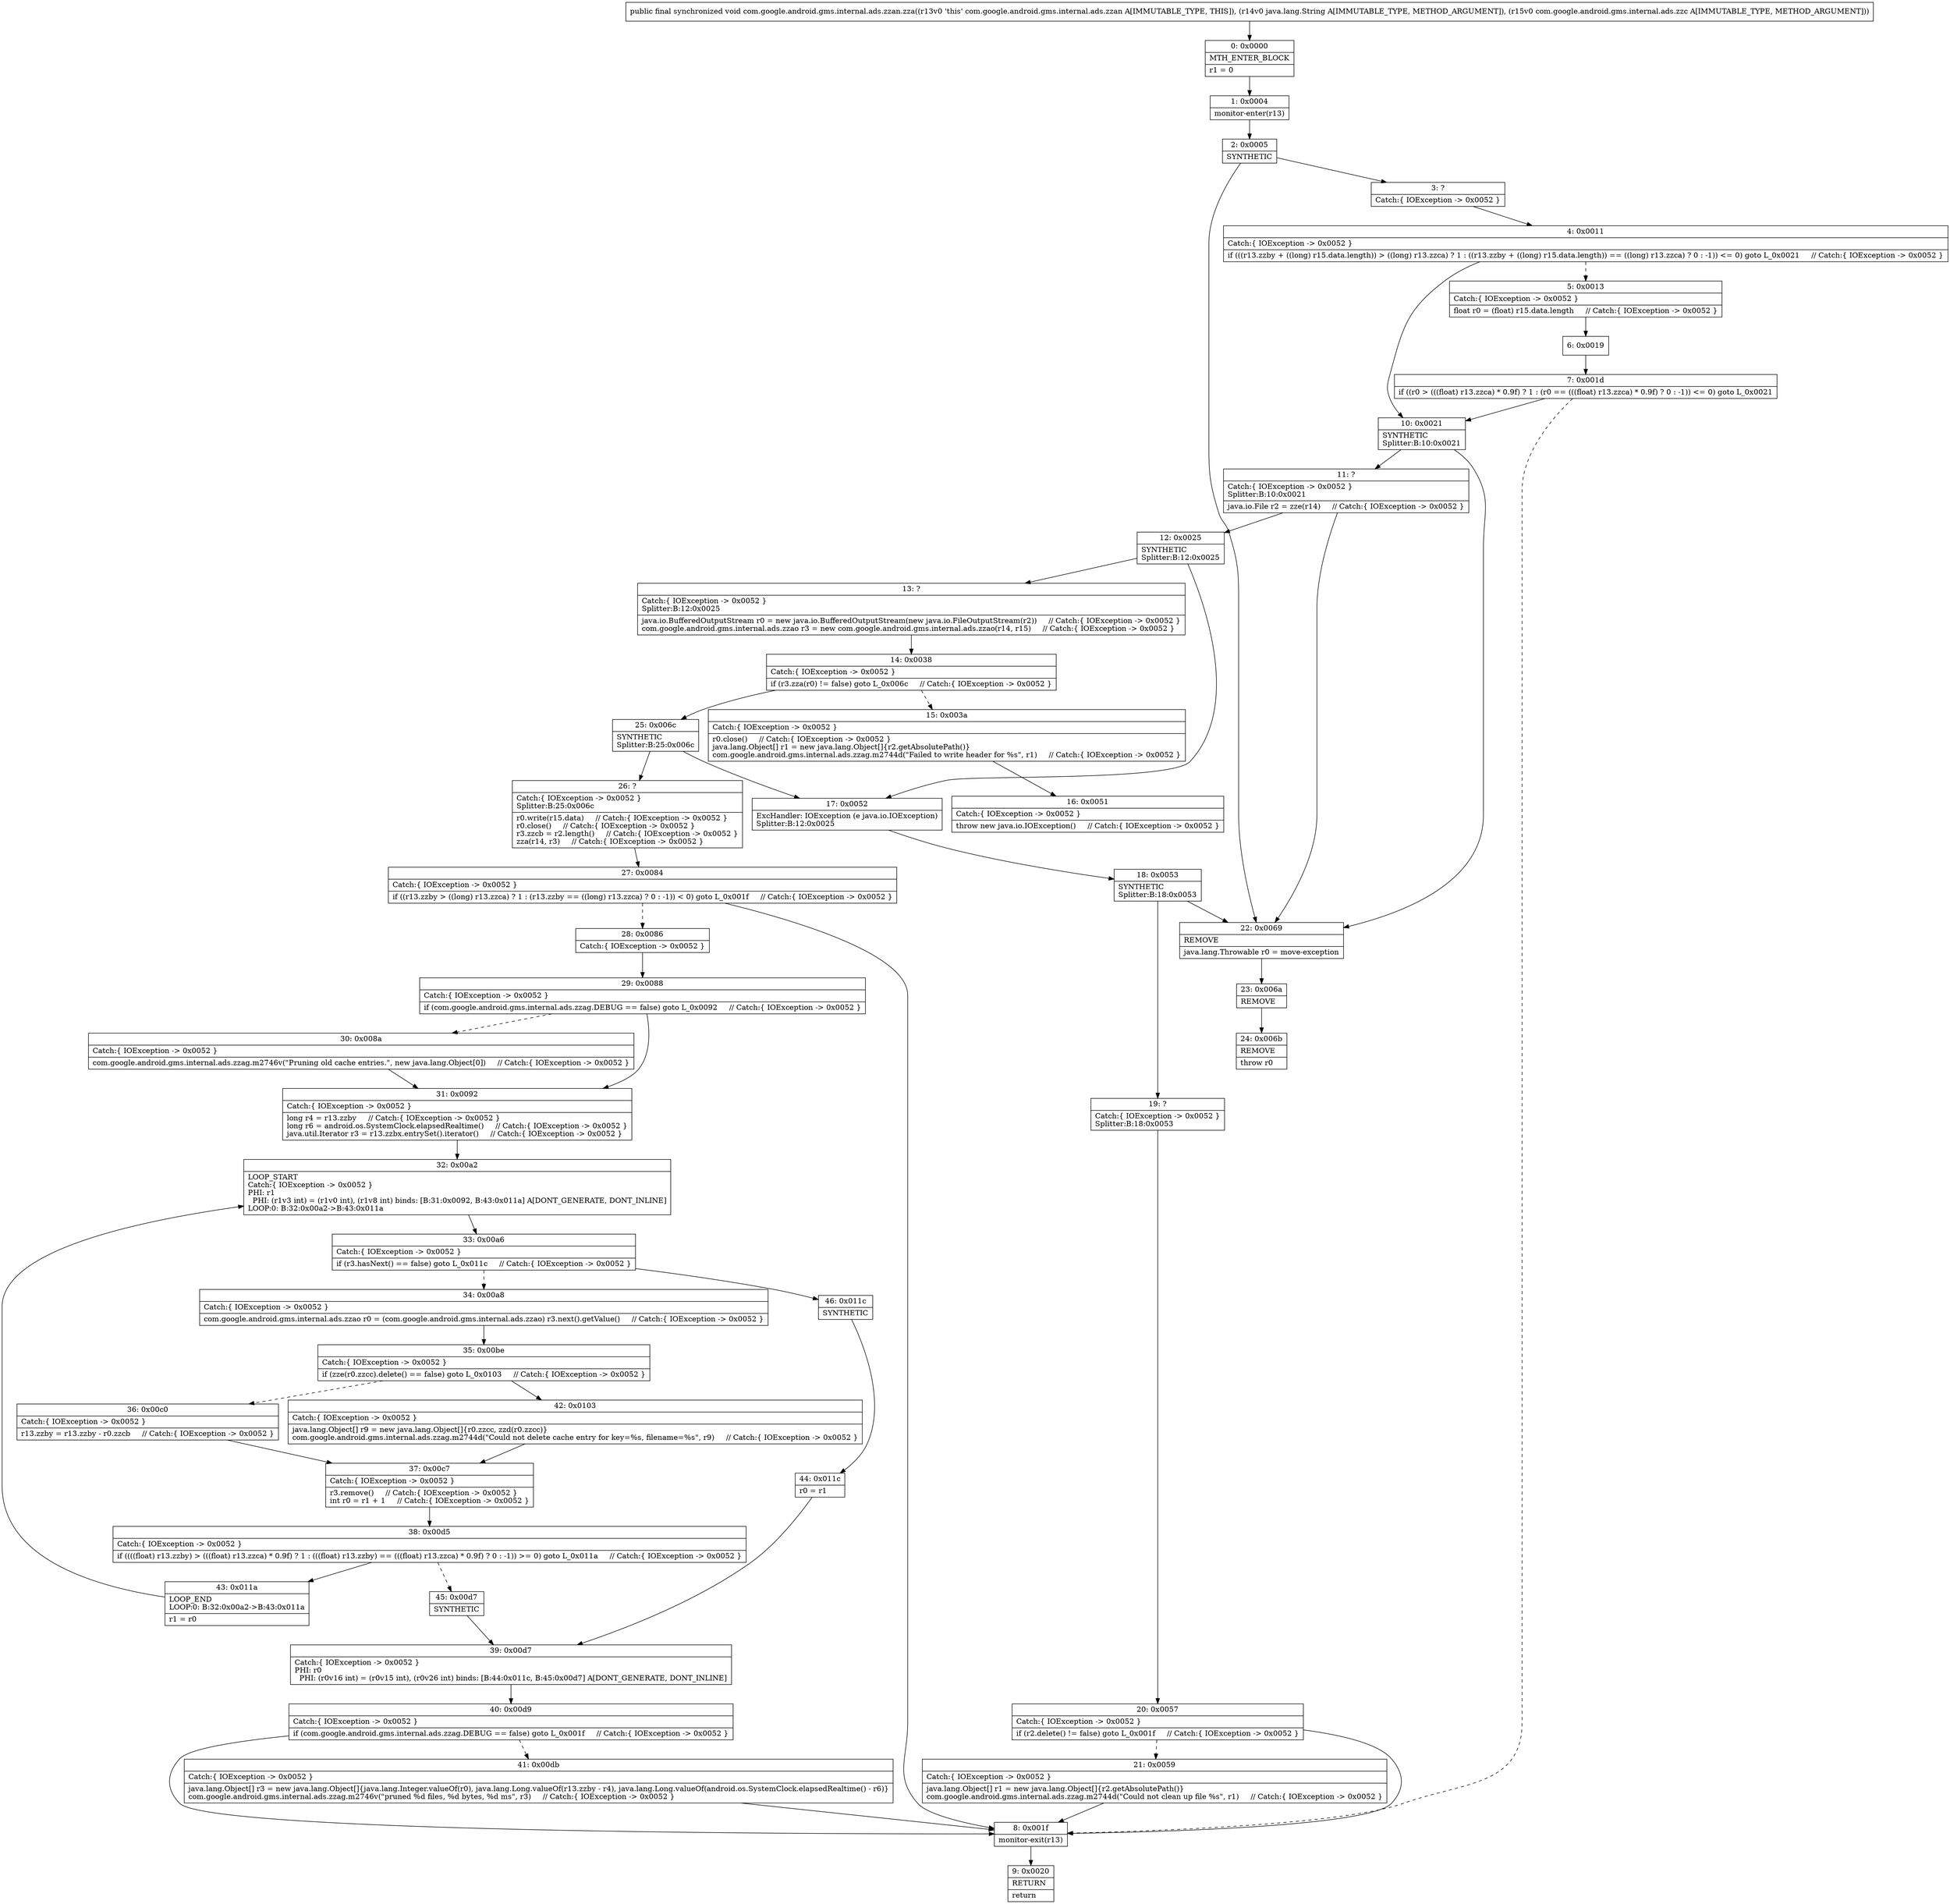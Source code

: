 digraph "CFG forcom.google.android.gms.internal.ads.zzan.zza(Ljava\/lang\/String;Lcom\/google\/android\/gms\/internal\/ads\/zzc;)V" {
Node_0 [shape=record,label="{0\:\ 0x0000|MTH_ENTER_BLOCK\l|r1 = 0\l}"];
Node_1 [shape=record,label="{1\:\ 0x0004|monitor\-enter(r13)\l}"];
Node_2 [shape=record,label="{2\:\ 0x0005|SYNTHETIC\l}"];
Node_3 [shape=record,label="{3\:\ ?|Catch:\{ IOException \-\> 0x0052 \}\l}"];
Node_4 [shape=record,label="{4\:\ 0x0011|Catch:\{ IOException \-\> 0x0052 \}\l|if (((r13.zzby + ((long) r15.data.length)) \> ((long) r13.zzca) ? 1 : ((r13.zzby + ((long) r15.data.length)) == ((long) r13.zzca) ? 0 : \-1)) \<= 0) goto L_0x0021     \/\/ Catch:\{ IOException \-\> 0x0052 \}\l}"];
Node_5 [shape=record,label="{5\:\ 0x0013|Catch:\{ IOException \-\> 0x0052 \}\l|float r0 = (float) r15.data.length     \/\/ Catch:\{ IOException \-\> 0x0052 \}\l}"];
Node_6 [shape=record,label="{6\:\ 0x0019}"];
Node_7 [shape=record,label="{7\:\ 0x001d|if ((r0 \> (((float) r13.zzca) * 0.9f) ? 1 : (r0 == (((float) r13.zzca) * 0.9f) ? 0 : \-1)) \<= 0) goto L_0x0021\l}"];
Node_8 [shape=record,label="{8\:\ 0x001f|monitor\-exit(r13)\l}"];
Node_9 [shape=record,label="{9\:\ 0x0020|RETURN\l|return\l}"];
Node_10 [shape=record,label="{10\:\ 0x0021|SYNTHETIC\lSplitter:B:10:0x0021\l}"];
Node_11 [shape=record,label="{11\:\ ?|Catch:\{ IOException \-\> 0x0052 \}\lSplitter:B:10:0x0021\l|java.io.File r2 = zze(r14)     \/\/ Catch:\{ IOException \-\> 0x0052 \}\l}"];
Node_12 [shape=record,label="{12\:\ 0x0025|SYNTHETIC\lSplitter:B:12:0x0025\l}"];
Node_13 [shape=record,label="{13\:\ ?|Catch:\{ IOException \-\> 0x0052 \}\lSplitter:B:12:0x0025\l|java.io.BufferedOutputStream r0 = new java.io.BufferedOutputStream(new java.io.FileOutputStream(r2))     \/\/ Catch:\{ IOException \-\> 0x0052 \}\lcom.google.android.gms.internal.ads.zzao r3 = new com.google.android.gms.internal.ads.zzao(r14, r15)     \/\/ Catch:\{ IOException \-\> 0x0052 \}\l}"];
Node_14 [shape=record,label="{14\:\ 0x0038|Catch:\{ IOException \-\> 0x0052 \}\l|if (r3.zza(r0) != false) goto L_0x006c     \/\/ Catch:\{ IOException \-\> 0x0052 \}\l}"];
Node_15 [shape=record,label="{15\:\ 0x003a|Catch:\{ IOException \-\> 0x0052 \}\l|r0.close()     \/\/ Catch:\{ IOException \-\> 0x0052 \}\ljava.lang.Object[] r1 = new java.lang.Object[]\{r2.getAbsolutePath()\}\lcom.google.android.gms.internal.ads.zzag.m2744d(\"Failed to write header for %s\", r1)     \/\/ Catch:\{ IOException \-\> 0x0052 \}\l}"];
Node_16 [shape=record,label="{16\:\ 0x0051|Catch:\{ IOException \-\> 0x0052 \}\l|throw new java.io.IOException()     \/\/ Catch:\{ IOException \-\> 0x0052 \}\l}"];
Node_17 [shape=record,label="{17\:\ 0x0052|ExcHandler: IOException (e java.io.IOException)\lSplitter:B:12:0x0025\l}"];
Node_18 [shape=record,label="{18\:\ 0x0053|SYNTHETIC\lSplitter:B:18:0x0053\l}"];
Node_19 [shape=record,label="{19\:\ ?|Catch:\{ IOException \-\> 0x0052 \}\lSplitter:B:18:0x0053\l}"];
Node_20 [shape=record,label="{20\:\ 0x0057|Catch:\{ IOException \-\> 0x0052 \}\l|if (r2.delete() != false) goto L_0x001f     \/\/ Catch:\{ IOException \-\> 0x0052 \}\l}"];
Node_21 [shape=record,label="{21\:\ 0x0059|Catch:\{ IOException \-\> 0x0052 \}\l|java.lang.Object[] r1 = new java.lang.Object[]\{r2.getAbsolutePath()\}\lcom.google.android.gms.internal.ads.zzag.m2744d(\"Could not clean up file %s\", r1)     \/\/ Catch:\{ IOException \-\> 0x0052 \}\l}"];
Node_22 [shape=record,label="{22\:\ 0x0069|REMOVE\l|java.lang.Throwable r0 = move\-exception\l}"];
Node_23 [shape=record,label="{23\:\ 0x006a|REMOVE\l}"];
Node_24 [shape=record,label="{24\:\ 0x006b|REMOVE\l|throw r0\l}"];
Node_25 [shape=record,label="{25\:\ 0x006c|SYNTHETIC\lSplitter:B:25:0x006c\l}"];
Node_26 [shape=record,label="{26\:\ ?|Catch:\{ IOException \-\> 0x0052 \}\lSplitter:B:25:0x006c\l|r0.write(r15.data)     \/\/ Catch:\{ IOException \-\> 0x0052 \}\lr0.close()     \/\/ Catch:\{ IOException \-\> 0x0052 \}\lr3.zzcb = r2.length()     \/\/ Catch:\{ IOException \-\> 0x0052 \}\lzza(r14, r3)     \/\/ Catch:\{ IOException \-\> 0x0052 \}\l}"];
Node_27 [shape=record,label="{27\:\ 0x0084|Catch:\{ IOException \-\> 0x0052 \}\l|if ((r13.zzby \> ((long) r13.zzca) ? 1 : (r13.zzby == ((long) r13.zzca) ? 0 : \-1)) \< 0) goto L_0x001f     \/\/ Catch:\{ IOException \-\> 0x0052 \}\l}"];
Node_28 [shape=record,label="{28\:\ 0x0086|Catch:\{ IOException \-\> 0x0052 \}\l}"];
Node_29 [shape=record,label="{29\:\ 0x0088|Catch:\{ IOException \-\> 0x0052 \}\l|if (com.google.android.gms.internal.ads.zzag.DEBUG == false) goto L_0x0092     \/\/ Catch:\{ IOException \-\> 0x0052 \}\l}"];
Node_30 [shape=record,label="{30\:\ 0x008a|Catch:\{ IOException \-\> 0x0052 \}\l|com.google.android.gms.internal.ads.zzag.m2746v(\"Pruning old cache entries.\", new java.lang.Object[0])     \/\/ Catch:\{ IOException \-\> 0x0052 \}\l}"];
Node_31 [shape=record,label="{31\:\ 0x0092|Catch:\{ IOException \-\> 0x0052 \}\l|long r4 = r13.zzby     \/\/ Catch:\{ IOException \-\> 0x0052 \}\llong r6 = android.os.SystemClock.elapsedRealtime()     \/\/ Catch:\{ IOException \-\> 0x0052 \}\ljava.util.Iterator r3 = r13.zzbx.entrySet().iterator()     \/\/ Catch:\{ IOException \-\> 0x0052 \}\l}"];
Node_32 [shape=record,label="{32\:\ 0x00a2|LOOP_START\lCatch:\{ IOException \-\> 0x0052 \}\lPHI: r1 \l  PHI: (r1v3 int) = (r1v0 int), (r1v8 int) binds: [B:31:0x0092, B:43:0x011a] A[DONT_GENERATE, DONT_INLINE]\lLOOP:0: B:32:0x00a2\-\>B:43:0x011a\l}"];
Node_33 [shape=record,label="{33\:\ 0x00a6|Catch:\{ IOException \-\> 0x0052 \}\l|if (r3.hasNext() == false) goto L_0x011c     \/\/ Catch:\{ IOException \-\> 0x0052 \}\l}"];
Node_34 [shape=record,label="{34\:\ 0x00a8|Catch:\{ IOException \-\> 0x0052 \}\l|com.google.android.gms.internal.ads.zzao r0 = (com.google.android.gms.internal.ads.zzao) r3.next().getValue()     \/\/ Catch:\{ IOException \-\> 0x0052 \}\l}"];
Node_35 [shape=record,label="{35\:\ 0x00be|Catch:\{ IOException \-\> 0x0052 \}\l|if (zze(r0.zzcc).delete() == false) goto L_0x0103     \/\/ Catch:\{ IOException \-\> 0x0052 \}\l}"];
Node_36 [shape=record,label="{36\:\ 0x00c0|Catch:\{ IOException \-\> 0x0052 \}\l|r13.zzby = r13.zzby \- r0.zzcb     \/\/ Catch:\{ IOException \-\> 0x0052 \}\l}"];
Node_37 [shape=record,label="{37\:\ 0x00c7|Catch:\{ IOException \-\> 0x0052 \}\l|r3.remove()     \/\/ Catch:\{ IOException \-\> 0x0052 \}\lint r0 = r1 + 1     \/\/ Catch:\{ IOException \-\> 0x0052 \}\l}"];
Node_38 [shape=record,label="{38\:\ 0x00d5|Catch:\{ IOException \-\> 0x0052 \}\l|if ((((float) r13.zzby) \> (((float) r13.zzca) * 0.9f) ? 1 : (((float) r13.zzby) == (((float) r13.zzca) * 0.9f) ? 0 : \-1)) \>= 0) goto L_0x011a     \/\/ Catch:\{ IOException \-\> 0x0052 \}\l}"];
Node_39 [shape=record,label="{39\:\ 0x00d7|Catch:\{ IOException \-\> 0x0052 \}\lPHI: r0 \l  PHI: (r0v16 int) = (r0v15 int), (r0v26 int) binds: [B:44:0x011c, B:45:0x00d7] A[DONT_GENERATE, DONT_INLINE]\l}"];
Node_40 [shape=record,label="{40\:\ 0x00d9|Catch:\{ IOException \-\> 0x0052 \}\l|if (com.google.android.gms.internal.ads.zzag.DEBUG == false) goto L_0x001f     \/\/ Catch:\{ IOException \-\> 0x0052 \}\l}"];
Node_41 [shape=record,label="{41\:\ 0x00db|Catch:\{ IOException \-\> 0x0052 \}\l|java.lang.Object[] r3 = new java.lang.Object[]\{java.lang.Integer.valueOf(r0), java.lang.Long.valueOf(r13.zzby \- r4), java.lang.Long.valueOf(android.os.SystemClock.elapsedRealtime() \- r6)\}\lcom.google.android.gms.internal.ads.zzag.m2746v(\"pruned %d files, %d bytes, %d ms\", r3)     \/\/ Catch:\{ IOException \-\> 0x0052 \}\l}"];
Node_42 [shape=record,label="{42\:\ 0x0103|Catch:\{ IOException \-\> 0x0052 \}\l|java.lang.Object[] r9 = new java.lang.Object[]\{r0.zzcc, zzd(r0.zzcc)\}\lcom.google.android.gms.internal.ads.zzag.m2744d(\"Could not delete cache entry for key=%s, filename=%s\", r9)     \/\/ Catch:\{ IOException \-\> 0x0052 \}\l}"];
Node_43 [shape=record,label="{43\:\ 0x011a|LOOP_END\lLOOP:0: B:32:0x00a2\-\>B:43:0x011a\l|r1 = r0\l}"];
Node_44 [shape=record,label="{44\:\ 0x011c|r0 = r1\l}"];
Node_45 [shape=record,label="{45\:\ 0x00d7|SYNTHETIC\l}"];
Node_46 [shape=record,label="{46\:\ 0x011c|SYNTHETIC\l}"];
MethodNode[shape=record,label="{public final synchronized void com.google.android.gms.internal.ads.zzan.zza((r13v0 'this' com.google.android.gms.internal.ads.zzan A[IMMUTABLE_TYPE, THIS]), (r14v0 java.lang.String A[IMMUTABLE_TYPE, METHOD_ARGUMENT]), (r15v0 com.google.android.gms.internal.ads.zzc A[IMMUTABLE_TYPE, METHOD_ARGUMENT])) }"];
MethodNode -> Node_0;
Node_0 -> Node_1;
Node_1 -> Node_2;
Node_2 -> Node_3;
Node_2 -> Node_22;
Node_3 -> Node_4;
Node_4 -> Node_5[style=dashed];
Node_4 -> Node_10;
Node_5 -> Node_6;
Node_6 -> Node_7;
Node_7 -> Node_8[style=dashed];
Node_7 -> Node_10;
Node_8 -> Node_9;
Node_10 -> Node_11;
Node_10 -> Node_22;
Node_11 -> Node_22;
Node_11 -> Node_12;
Node_12 -> Node_13;
Node_12 -> Node_17;
Node_13 -> Node_14;
Node_14 -> Node_15[style=dashed];
Node_14 -> Node_25;
Node_15 -> Node_16;
Node_17 -> Node_18;
Node_18 -> Node_19;
Node_18 -> Node_22;
Node_19 -> Node_20;
Node_20 -> Node_8;
Node_20 -> Node_21[style=dashed];
Node_21 -> Node_8;
Node_22 -> Node_23;
Node_23 -> Node_24;
Node_25 -> Node_26;
Node_25 -> Node_17;
Node_26 -> Node_27;
Node_27 -> Node_8;
Node_27 -> Node_28[style=dashed];
Node_28 -> Node_29;
Node_29 -> Node_30[style=dashed];
Node_29 -> Node_31;
Node_30 -> Node_31;
Node_31 -> Node_32;
Node_32 -> Node_33;
Node_33 -> Node_34[style=dashed];
Node_33 -> Node_46;
Node_34 -> Node_35;
Node_35 -> Node_36[style=dashed];
Node_35 -> Node_42;
Node_36 -> Node_37;
Node_37 -> Node_38;
Node_38 -> Node_43;
Node_38 -> Node_45[style=dashed];
Node_39 -> Node_40;
Node_40 -> Node_8;
Node_40 -> Node_41[style=dashed];
Node_41 -> Node_8;
Node_42 -> Node_37;
Node_43 -> Node_32;
Node_44 -> Node_39;
Node_45 -> Node_39;
Node_46 -> Node_44;
}

